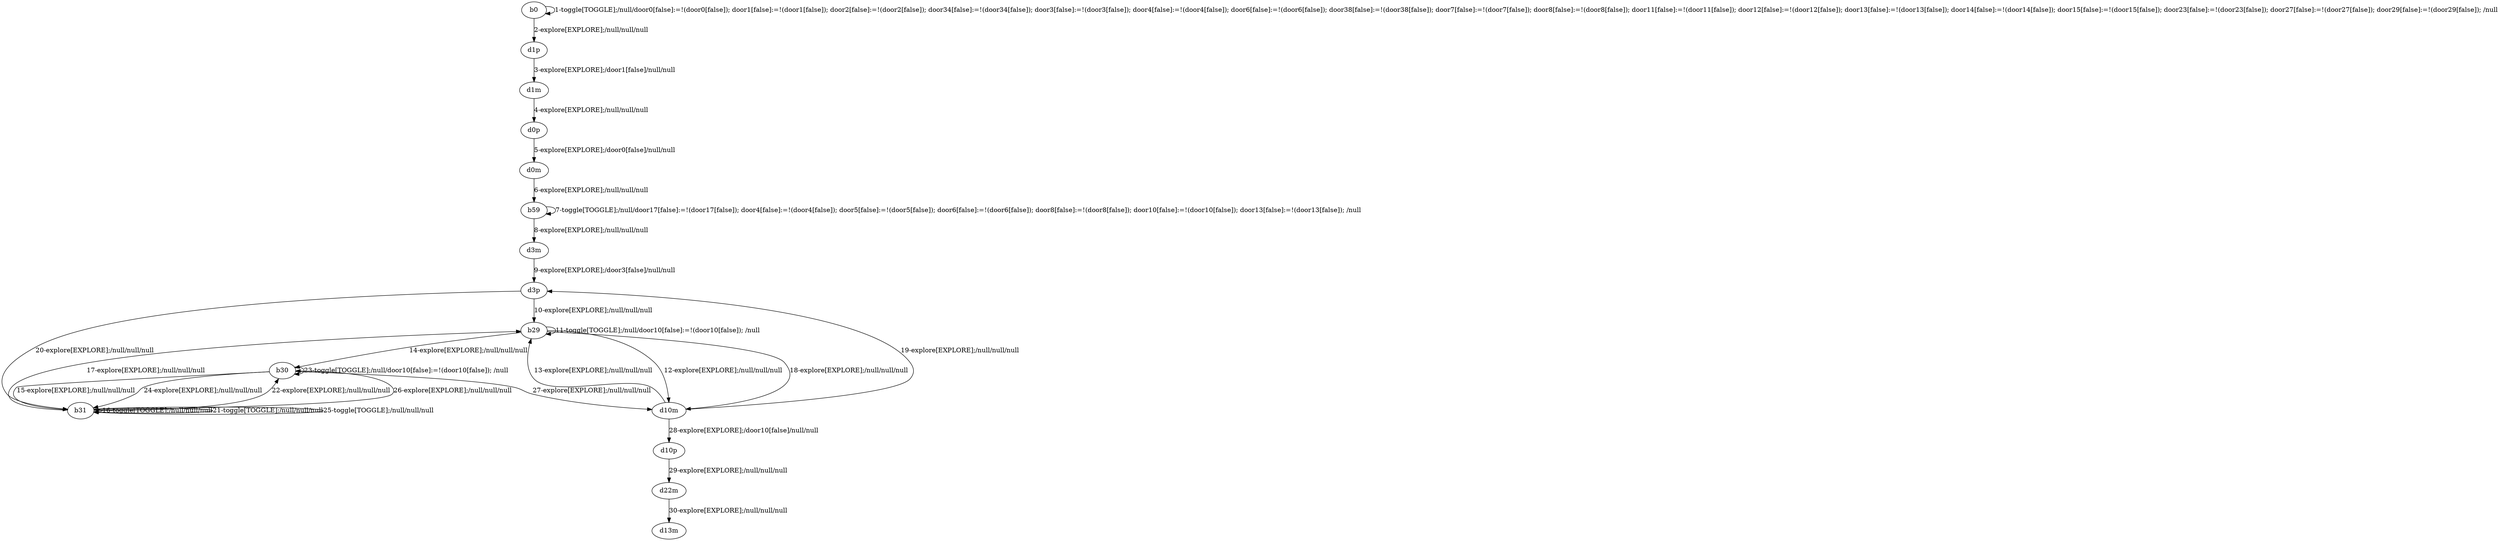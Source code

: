 # Total number of goals covered by this test: 1
# d10m --> b29

digraph g {
"b0" -> "b0" [label = "1-toggle[TOGGLE];/null/door0[false]:=!(door0[false]); door1[false]:=!(door1[false]); door2[false]:=!(door2[false]); door34[false]:=!(door34[false]); door3[false]:=!(door3[false]); door4[false]:=!(door4[false]); door6[false]:=!(door6[false]); door38[false]:=!(door38[false]); door7[false]:=!(door7[false]); door8[false]:=!(door8[false]); door11[false]:=!(door11[false]); door12[false]:=!(door12[false]); door13[false]:=!(door13[false]); door14[false]:=!(door14[false]); door15[false]:=!(door15[false]); door23[false]:=!(door23[false]); door27[false]:=!(door27[false]); door29[false]:=!(door29[false]); /null"];
"b0" -> "d1p" [label = "2-explore[EXPLORE];/null/null/null"];
"d1p" -> "d1m" [label = "3-explore[EXPLORE];/door1[false]/null/null"];
"d1m" -> "d0p" [label = "4-explore[EXPLORE];/null/null/null"];
"d0p" -> "d0m" [label = "5-explore[EXPLORE];/door0[false]/null/null"];
"d0m" -> "b59" [label = "6-explore[EXPLORE];/null/null/null"];
"b59" -> "b59" [label = "7-toggle[TOGGLE];/null/door17[false]:=!(door17[false]); door4[false]:=!(door4[false]); door5[false]:=!(door5[false]); door6[false]:=!(door6[false]); door8[false]:=!(door8[false]); door10[false]:=!(door10[false]); door13[false]:=!(door13[false]); /null"];
"b59" -> "d3m" [label = "8-explore[EXPLORE];/null/null/null"];
"d3m" -> "d3p" [label = "9-explore[EXPLORE];/door3[false]/null/null"];
"d3p" -> "b29" [label = "10-explore[EXPLORE];/null/null/null"];
"b29" -> "b29" [label = "11-toggle[TOGGLE];/null/door10[false]:=!(door10[false]); /null"];
"b29" -> "d10m" [label = "12-explore[EXPLORE];/null/null/null"];
"d10m" -> "b29" [label = "13-explore[EXPLORE];/null/null/null"];
"b29" -> "b30" [label = "14-explore[EXPLORE];/null/null/null"];
"b30" -> "b31" [label = "15-explore[EXPLORE];/null/null/null"];
"b31" -> "b31" [label = "16-toggle[TOGGLE];/null/null/null"];
"b31" -> "b29" [label = "17-explore[EXPLORE];/null/null/null"];
"b29" -> "d10m" [label = "18-explore[EXPLORE];/null/null/null"];
"d10m" -> "d3p" [label = "19-explore[EXPLORE];/null/null/null"];
"d3p" -> "b31" [label = "20-explore[EXPLORE];/null/null/null"];
"b31" -> "b31" [label = "21-toggle[TOGGLE];/null/null/null"];
"b31" -> "b30" [label = "22-explore[EXPLORE];/null/null/null"];
"b30" -> "b30" [label = "23-toggle[TOGGLE];/null/door10[false]:=!(door10[false]); /null"];
"b30" -> "b31" [label = "24-explore[EXPLORE];/null/null/null"];
"b31" -> "b31" [label = "25-toggle[TOGGLE];/null/null/null"];
"b31" -> "b30" [label = "26-explore[EXPLORE];/null/null/null"];
"b30" -> "d10m" [label = "27-explore[EXPLORE];/null/null/null"];
"d10m" -> "d10p" [label = "28-explore[EXPLORE];/door10[false]/null/null"];
"d10p" -> "d22m" [label = "29-explore[EXPLORE];/null/null/null"];
"d22m" -> "d13m" [label = "30-explore[EXPLORE];/null/null/null"];
}